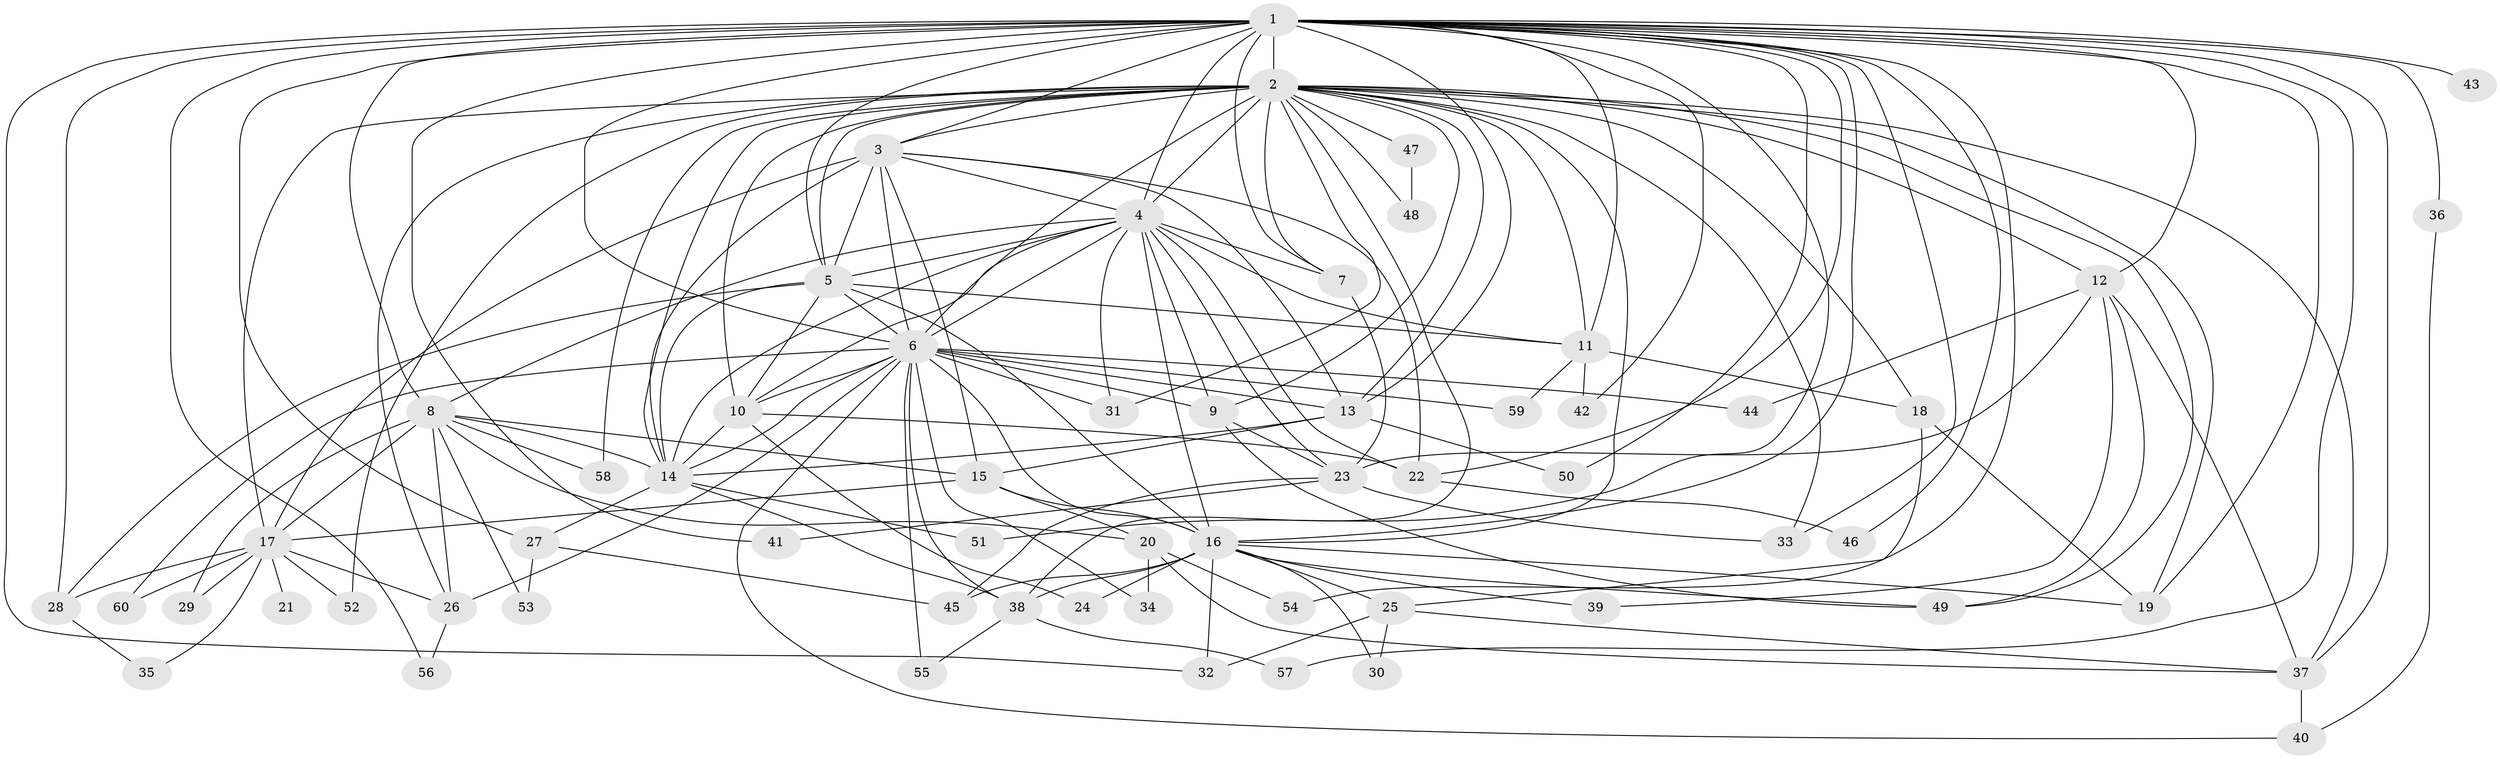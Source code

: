 // original degree distribution, {25: 0.0136986301369863, 21: 0.00684931506849315, 28: 0.00684931506849315, 23: 0.00684931506849315, 30: 0.00684931506849315, 19: 0.00684931506849315, 14: 0.0136986301369863, 27: 0.00684931506849315, 17: 0.00684931506849315, 7: 0.0136986301369863, 2: 0.5205479452054794, 6: 0.02054794520547945, 9: 0.0136986301369863, 4: 0.1095890410958904, 5: 0.03424657534246575, 10: 0.00684931506849315, 3: 0.2054794520547945}
// Generated by graph-tools (version 1.1) at 2025/49/03/04/25 22:49:43]
// undirected, 60 vertices, 161 edges
graph export_dot {
  node [color=gray90,style=filled];
  1;
  2;
  3;
  4;
  5;
  6;
  7;
  8;
  9;
  10;
  11;
  12;
  13;
  14;
  15;
  16;
  17;
  18;
  19;
  20;
  21;
  22;
  23;
  24;
  25;
  26;
  27;
  28;
  29;
  30;
  31;
  32;
  33;
  34;
  35;
  36;
  37;
  38;
  39;
  40;
  41;
  42;
  43;
  44;
  45;
  46;
  47;
  48;
  49;
  50;
  51;
  52;
  53;
  54;
  55;
  56;
  57;
  58;
  59;
  60;
  1 -- 2 [weight=5.0];
  1 -- 3 [weight=2.0];
  1 -- 4 [weight=4.0];
  1 -- 5 [weight=2.0];
  1 -- 6 [weight=4.0];
  1 -- 7 [weight=1.0];
  1 -- 8 [weight=1.0];
  1 -- 11 [weight=1.0];
  1 -- 12 [weight=2.0];
  1 -- 13 [weight=1.0];
  1 -- 16 [weight=3.0];
  1 -- 19 [weight=1.0];
  1 -- 22 [weight=1.0];
  1 -- 27 [weight=2.0];
  1 -- 28 [weight=1.0];
  1 -- 32 [weight=1.0];
  1 -- 33 [weight=2.0];
  1 -- 36 [weight=1.0];
  1 -- 37 [weight=1.0];
  1 -- 41 [weight=1.0];
  1 -- 42 [weight=1.0];
  1 -- 43 [weight=2.0];
  1 -- 46 [weight=1.0];
  1 -- 50 [weight=1.0];
  1 -- 51 [weight=1.0];
  1 -- 54 [weight=1.0];
  1 -- 56 [weight=1.0];
  1 -- 57 [weight=1.0];
  2 -- 3 [weight=4.0];
  2 -- 4 [weight=4.0];
  2 -- 5 [weight=2.0];
  2 -- 6 [weight=4.0];
  2 -- 7 [weight=2.0];
  2 -- 9 [weight=2.0];
  2 -- 10 [weight=1.0];
  2 -- 11 [weight=1.0];
  2 -- 12 [weight=3.0];
  2 -- 13 [weight=1.0];
  2 -- 14 [weight=2.0];
  2 -- 16 [weight=2.0];
  2 -- 17 [weight=2.0];
  2 -- 18 [weight=3.0];
  2 -- 19 [weight=1.0];
  2 -- 26 [weight=1.0];
  2 -- 31 [weight=1.0];
  2 -- 33 [weight=1.0];
  2 -- 37 [weight=2.0];
  2 -- 38 [weight=1.0];
  2 -- 47 [weight=1.0];
  2 -- 48 [weight=1.0];
  2 -- 49 [weight=1.0];
  2 -- 52 [weight=1.0];
  2 -- 58 [weight=1.0];
  3 -- 4 [weight=2.0];
  3 -- 5 [weight=1.0];
  3 -- 6 [weight=3.0];
  3 -- 13 [weight=2.0];
  3 -- 14 [weight=11.0];
  3 -- 15 [weight=1.0];
  3 -- 17 [weight=1.0];
  3 -- 22 [weight=1.0];
  4 -- 5 [weight=2.0];
  4 -- 6 [weight=4.0];
  4 -- 7 [weight=2.0];
  4 -- 8 [weight=1.0];
  4 -- 9 [weight=5.0];
  4 -- 10 [weight=1.0];
  4 -- 11 [weight=1.0];
  4 -- 14 [weight=2.0];
  4 -- 16 [weight=1.0];
  4 -- 22 [weight=1.0];
  4 -- 23 [weight=1.0];
  4 -- 31 [weight=1.0];
  5 -- 6 [weight=4.0];
  5 -- 10 [weight=1.0];
  5 -- 11 [weight=1.0];
  5 -- 14 [weight=1.0];
  5 -- 16 [weight=9.0];
  5 -- 28 [weight=1.0];
  6 -- 9 [weight=1.0];
  6 -- 10 [weight=1.0];
  6 -- 13 [weight=1.0];
  6 -- 14 [weight=1.0];
  6 -- 16 [weight=1.0];
  6 -- 26 [weight=1.0];
  6 -- 31 [weight=1.0];
  6 -- 34 [weight=1.0];
  6 -- 38 [weight=1.0];
  6 -- 40 [weight=1.0];
  6 -- 44 [weight=1.0];
  6 -- 55 [weight=1.0];
  6 -- 59 [weight=1.0];
  6 -- 60 [weight=1.0];
  7 -- 23 [weight=2.0];
  8 -- 14 [weight=3.0];
  8 -- 15 [weight=1.0];
  8 -- 17 [weight=3.0];
  8 -- 20 [weight=1.0];
  8 -- 26 [weight=1.0];
  8 -- 29 [weight=1.0];
  8 -- 53 [weight=1.0];
  8 -- 58 [weight=1.0];
  9 -- 23 [weight=1.0];
  9 -- 49 [weight=1.0];
  10 -- 14 [weight=2.0];
  10 -- 22 [weight=1.0];
  10 -- 24 [weight=1.0];
  11 -- 18 [weight=1.0];
  11 -- 42 [weight=1.0];
  11 -- 59 [weight=1.0];
  12 -- 23 [weight=1.0];
  12 -- 37 [weight=1.0];
  12 -- 39 [weight=1.0];
  12 -- 44 [weight=1.0];
  12 -- 49 [weight=1.0];
  13 -- 14 [weight=1.0];
  13 -- 15 [weight=1.0];
  13 -- 50 [weight=1.0];
  14 -- 27 [weight=1.0];
  14 -- 38 [weight=1.0];
  14 -- 51 [weight=1.0];
  15 -- 16 [weight=1.0];
  15 -- 17 [weight=1.0];
  15 -- 20 [weight=1.0];
  16 -- 19 [weight=2.0];
  16 -- 24 [weight=1.0];
  16 -- 25 [weight=1.0];
  16 -- 30 [weight=1.0];
  16 -- 32 [weight=1.0];
  16 -- 38 [weight=1.0];
  16 -- 39 [weight=1.0];
  16 -- 45 [weight=1.0];
  16 -- 49 [weight=1.0];
  17 -- 21 [weight=2.0];
  17 -- 26 [weight=2.0];
  17 -- 28 [weight=1.0];
  17 -- 29 [weight=1.0];
  17 -- 35 [weight=1.0];
  17 -- 52 [weight=1.0];
  17 -- 60 [weight=1.0];
  18 -- 19 [weight=1.0];
  18 -- 25 [weight=1.0];
  20 -- 34 [weight=1.0];
  20 -- 37 [weight=1.0];
  20 -- 54 [weight=1.0];
  22 -- 46 [weight=1.0];
  23 -- 33 [weight=1.0];
  23 -- 41 [weight=1.0];
  23 -- 45 [weight=1.0];
  25 -- 30 [weight=1.0];
  25 -- 32 [weight=1.0];
  25 -- 37 [weight=1.0];
  26 -- 56 [weight=1.0];
  27 -- 45 [weight=1.0];
  27 -- 53 [weight=1.0];
  28 -- 35 [weight=1.0];
  36 -- 40 [weight=1.0];
  37 -- 40 [weight=1.0];
  38 -- 55 [weight=1.0];
  38 -- 57 [weight=1.0];
  47 -- 48 [weight=1.0];
}
